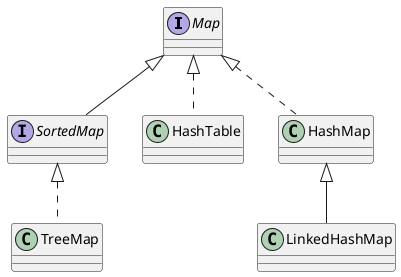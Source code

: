 @startuml


interface Map
interface SortedMap

Map <|-- SortedMap
Map <|.. HashTable
Map <|.. HashMap
HashMap <|-- LinkedHashMap
SortedMap <|..TreeMap



@enduml